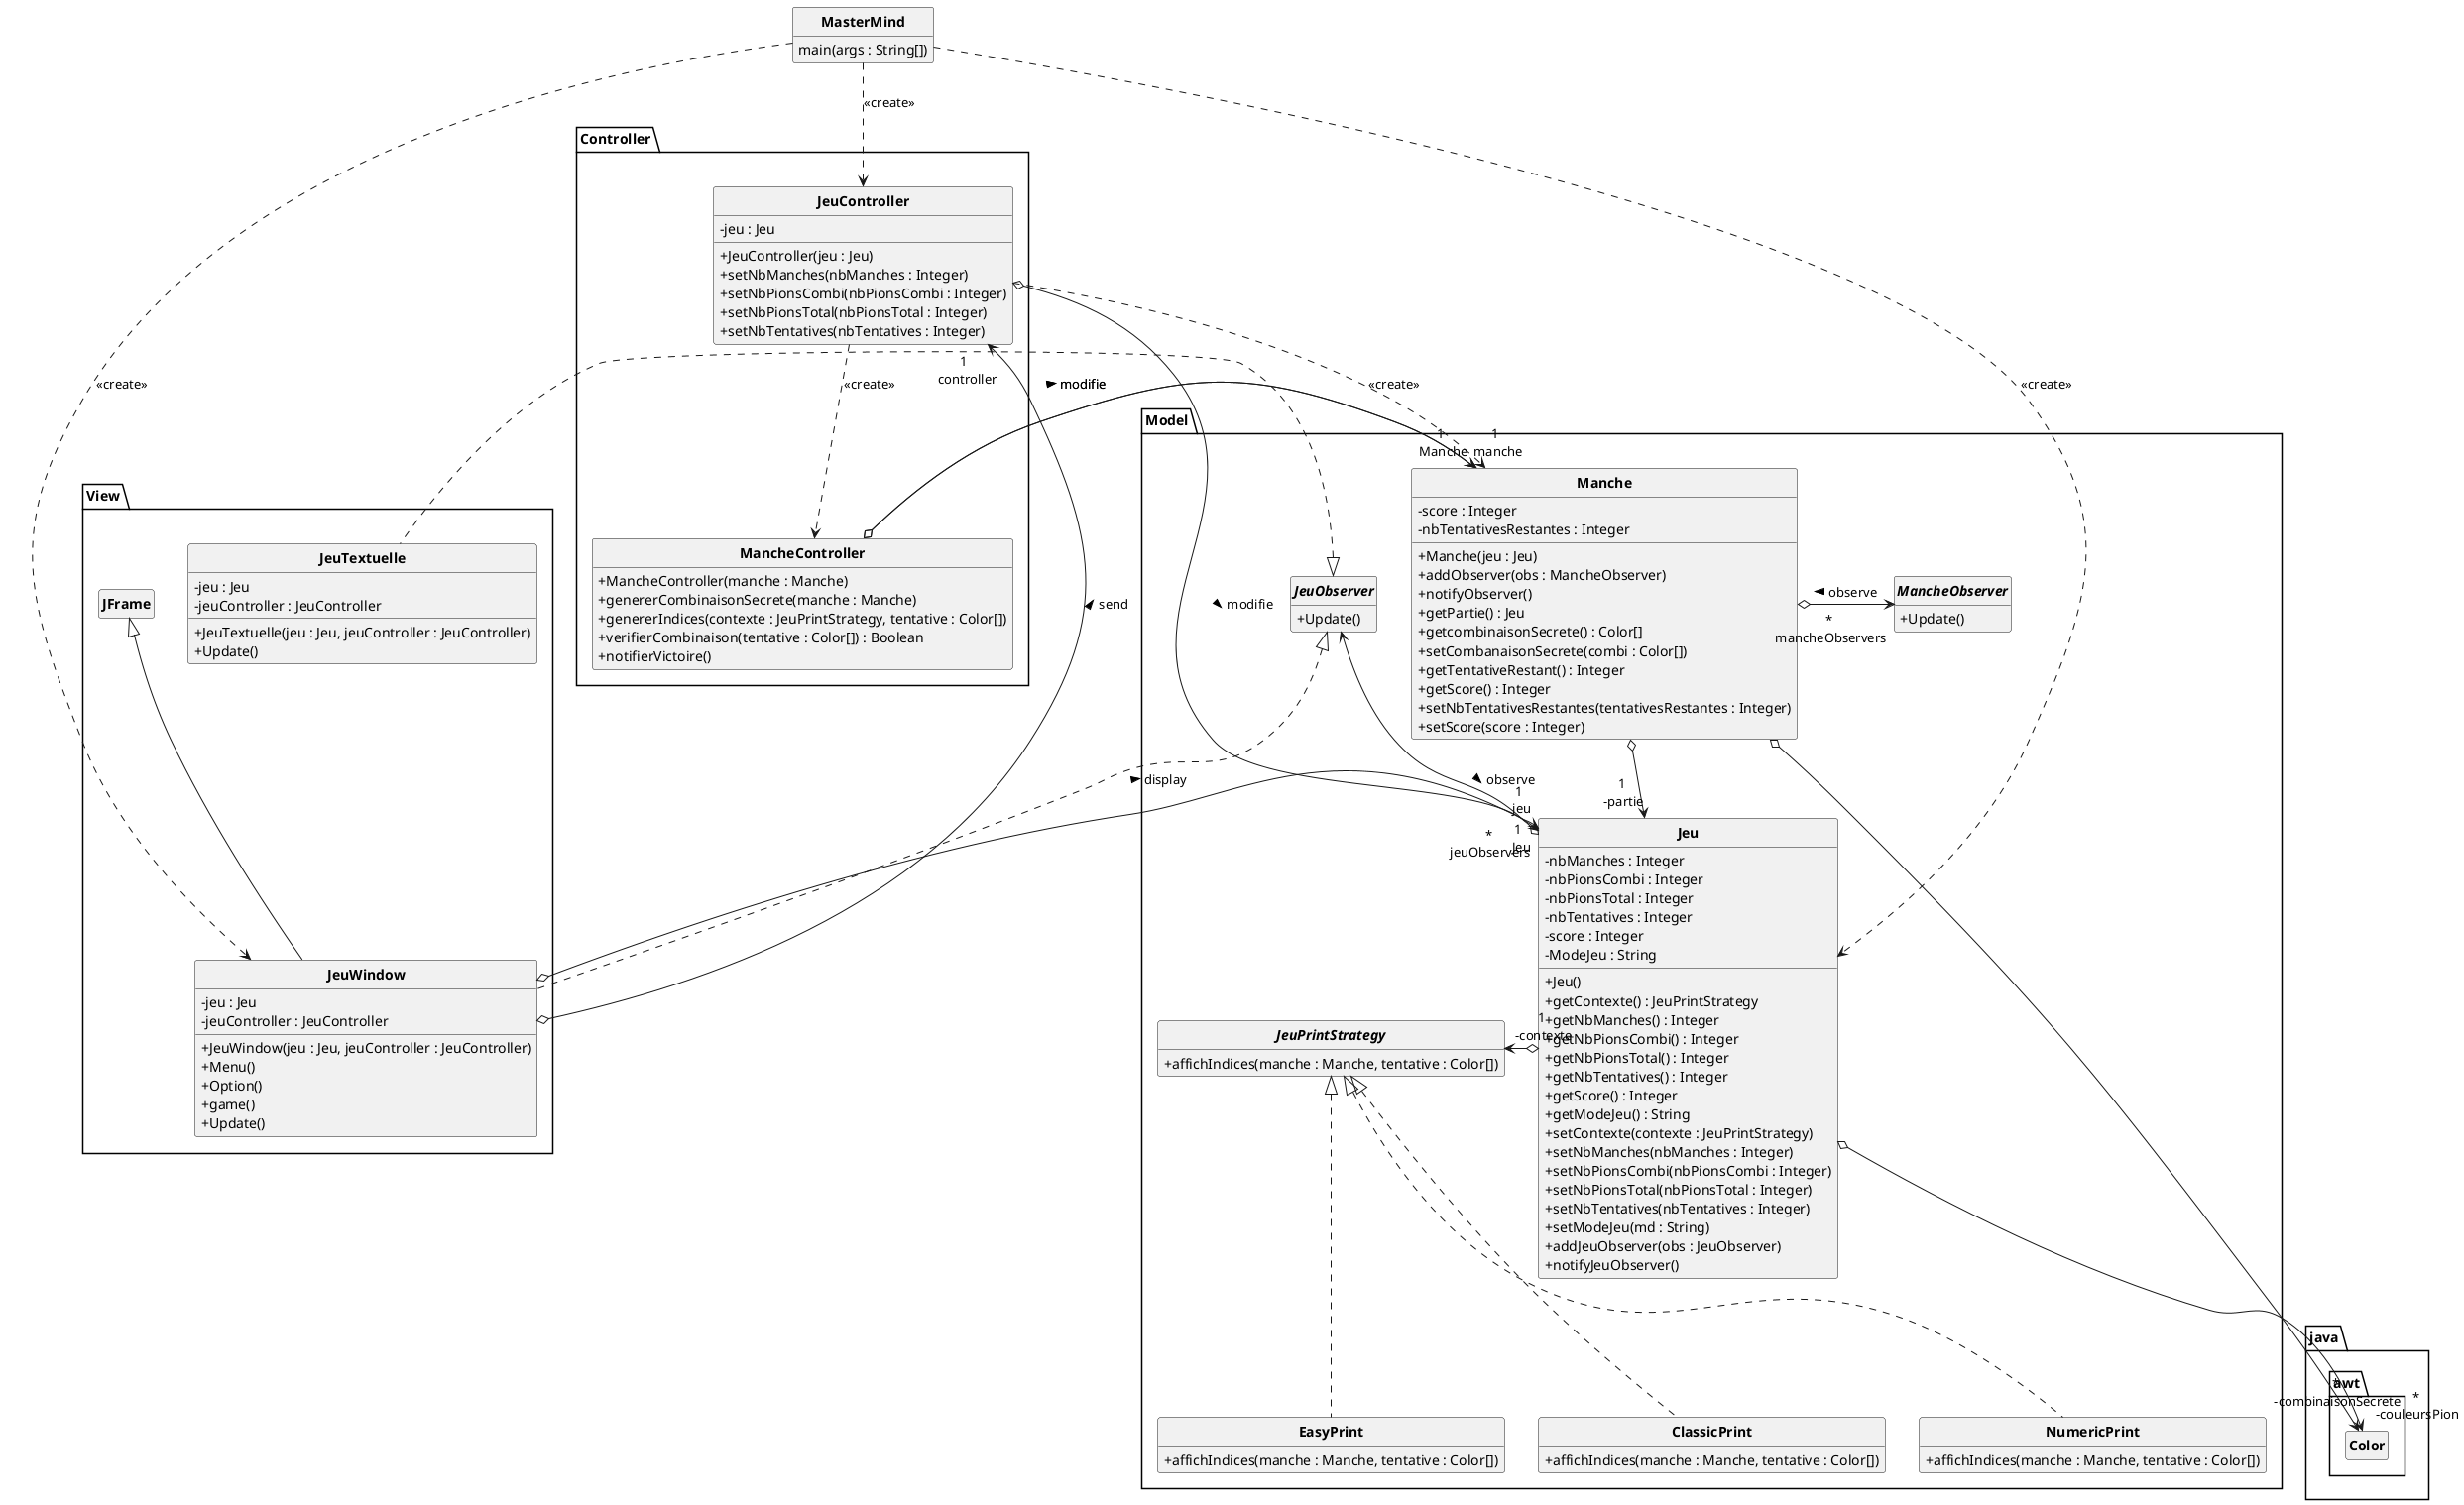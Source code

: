 @startuml
'https://plantuml.com/class-diagram

skinparam classAttributeIconSize 0
skinparam classFontStyle Bold
skinparam style strictuml
hide empty members

package Controller{

    class JeuController{
        - jeu : Jeu
        + JeuController(jeu : Jeu)
        + setNbManches(nbManches : Integer)
        + setNbPionsCombi(nbPionsCombi : Integer)
        + setNbPionsTotal(nbPionsTotal : Integer)
        + setNbTentatives(nbTentatives : Integer)
    }

    class MancheController
    {
        + MancheController(manche : Manche)
        + genererCombinaisonSecrete(manche : Manche)
        + genererIndices(contexte : JeuPrintStrategy, tentative : Color[])
        + verifierCombinaison(tentative : Color[]) : Boolean
        + notifierVictoire()
    }
}

package java.awt{
    class Color
}

package Model{

    class Jeu{
        - nbManches : Integer
        - nbPionsCombi : Integer
        - nbPionsTotal : Integer
        - nbTentatives : Integer
        - score : Integer
        -ModeJeu : String
        + Jeu()
        + getContexte() : JeuPrintStrategy
        + getNbManches() : Integer
        + getNbPionsCombi() : Integer
        + getNbPionsTotal() : Integer
        + getNbTentatives() : Integer
        + getScore() : Integer
        + getModeJeu() : String
        + setContexte(contexte : JeuPrintStrategy)
        + setNbManches(nbManches : Integer)
        + setNbPionsCombi(nbPionsCombi : Integer)
        + setNbPionsTotal(nbPionsTotal : Integer)
        + setNbTentatives(nbTentatives : Integer)
        + setModeJeu(md : String)
        + addJeuObserver(obs : JeuObserver)
        + notifyJeuObserver()
    }
    Manche o--> "1\n -partie" Jeu
    '''Jeu o-u-> "*\n -manches" Manche

    class Manche {
        - score : Integer
        - nbTentativesRestantes : Integer
        + Manche(jeu : Jeu)
        + addObserver(obs : MancheObserver)
        + notifyObserver()
        + getPartie() : Jeu
        + getcombinaisonSecrete() : Color[]
        + setCombanaisonSecrete(combi : Color[])
        + getTentativeRestant() : Integer
        + getScore() : Integer
        + setNbTentativesRestantes(tentativesRestantes : Integer)
        + setScore(score : Integer)
    }

    Jeu o-d->"*\n -couleursPion" Color
    Manche o-d->"*\n -combinaisonSecrete" Color

    interface JeuObserver{
        + Update()
    }
    interface MancheObserver{
       + Update()
    }

    interface JeuPrintStrategy{
        + affichIndices(manche : Manche, tentative : Color[])
    }

    class EasyPrint implements JeuPrintStrategy{
        + affichIndices(manche : Manche, tentative : Color[])
    }
    class ClassicPrint implements JeuPrintStrategy{
        + affichIndices(manche : Manche, tentative : Color[])
    }
    class NumericPrint implements JeuPrintStrategy{
        + affichIndices(manche : Manche, tentative : Color[])
    }

    Jeu "1\n -contexte" o-> JeuPrintStrategy

}
package View{
    class JeuWindow extends JFrame implements Model.JeuObserver{
        - jeu : Jeu
        - jeuController : JeuController
        + JeuWindow(jeu : Jeu, jeuController : JeuController)
        + Menu()
        + Option()
        + game()
        + Update()

    }

    class JeuTextuelle implements Model.JeuObserver
    {
        -jeu : Jeu
        -jeuController : JeuController
        +JeuTextuelle(jeu : Jeu, jeuController : JeuController)
        +Update()
    }
}
class MasterMind
{
    main(args : String[])
}
View.JeuWindow o-> "1 \n controller"Controller.JeuController : > send
View.JeuWindow o->"1 \n jeu" Model.Jeu : > display
MasterMind ..> View.JeuWindow : <<create>>
MasterMind ..> Controller.JeuController : <<create>>
MasterMind ..> Model.Jeu : <<create>>
Model.Jeu "*\n jeuObservers" o-u-> Model.JeuObserver : < observe
Model.Manche "*\n mancheObservers" o-> Model.MancheObserver : < observe
Controller.JeuController  ..> Model.Manche : <<create>>
Controller.JeuController  ..> Controller.MancheController : <<create>>
Controller.MancheController o-u->"1 \n Manche" Model.Manche : > modifie
Controller.JeuController o->"1 \n Jeu" Model.Jeu : > modifie
Controller.MancheController o->"1 \n manche" Model.Manche : > modifie
@enduml